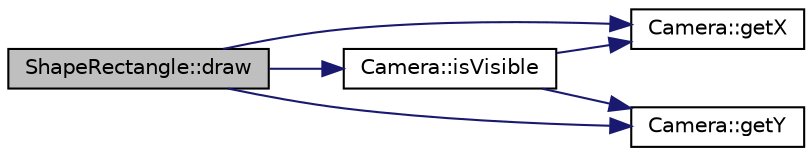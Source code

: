 digraph "ShapeRectangle::draw"
{
  edge [fontname="Helvetica",fontsize="10",labelfontname="Helvetica",labelfontsize="10"];
  node [fontname="Helvetica",fontsize="10",shape=record];
  rankdir="LR";
  Node1 [label="ShapeRectangle::draw",height=0.2,width=0.4,color="black", fillcolor="grey75", style="filled", fontcolor="black"];
  Node1 -> Node2 [color="midnightblue",fontsize="10",style="solid",fontname="Helvetica"];
  Node2 [label="Camera::isVisible",height=0.2,width=0.4,color="black", fillcolor="white", style="filled",URL="$class_camera.html#aedd574cbd0a6f799aa6f15865d4fd553"];
  Node2 -> Node3 [color="midnightblue",fontsize="10",style="solid",fontname="Helvetica"];
  Node3 [label="Camera::getX",height=0.2,width=0.4,color="black", fillcolor="white", style="filled",URL="$class_camera.html#ac610adc3428b5bf3d94f355abeca953d"];
  Node2 -> Node4 [color="midnightblue",fontsize="10",style="solid",fontname="Helvetica"];
  Node4 [label="Camera::getY",height=0.2,width=0.4,color="black", fillcolor="white", style="filled",URL="$class_camera.html#ada87410869fe5a98f8477664ad2e25ac"];
  Node1 -> Node3 [color="midnightblue",fontsize="10",style="solid",fontname="Helvetica"];
  Node1 -> Node4 [color="midnightblue",fontsize="10",style="solid",fontname="Helvetica"];
}
